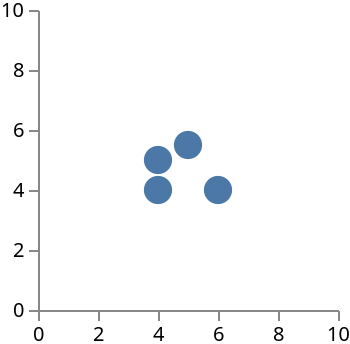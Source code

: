 {
  "$schema": "https://vega.github.io/schema/vega/v5.json",
  "width": 150,
  "height": 150,
  "data": [
    {
      "name": "source",
      "values": [
        {
          "x": 4,
          "y": 5,
          "label": "point1"
        },
        {
          "x": 5,
          "y": 5.5,
          "label": "point2"
        },
        {
          "x": 4,
          "y": 4,
          "label": "point3"
        },
        {
          "x": 6,
          "y": 4,
          "label": "point4"
        }
      ]
    }
  ],
  "scales": [
    {
      "name": "x",
      "type": "linear",
      "domain": [
        0,
        10
      ],
      "range": "width"
    },
    {
      "name": "y",
      "type": "linear",
      "domain": [
        0,
        10
      ],
      "range": "height"
    }
  ],
  "axes": [
    {
      "scale": "x",
      "tickCount": 5,
      "orient": "bottom"
    },
    {
      "scale": "y",
      "tickCount": 5,
      "orient": "left"
    }
  ],
  "marks": [
    {
      "name": "baseMark",
      "type": "symbol",
      "from": {
        "data": "source"
      },
      "encode": {
        "update": {
          "x": {
            "scale": "x",
            "field": "x"
          },
          "y": {
            "scale": "y",
            "field": "y"
          },
          "size": {
            "value": 200
          }
        }
      }
    }
  ]
}